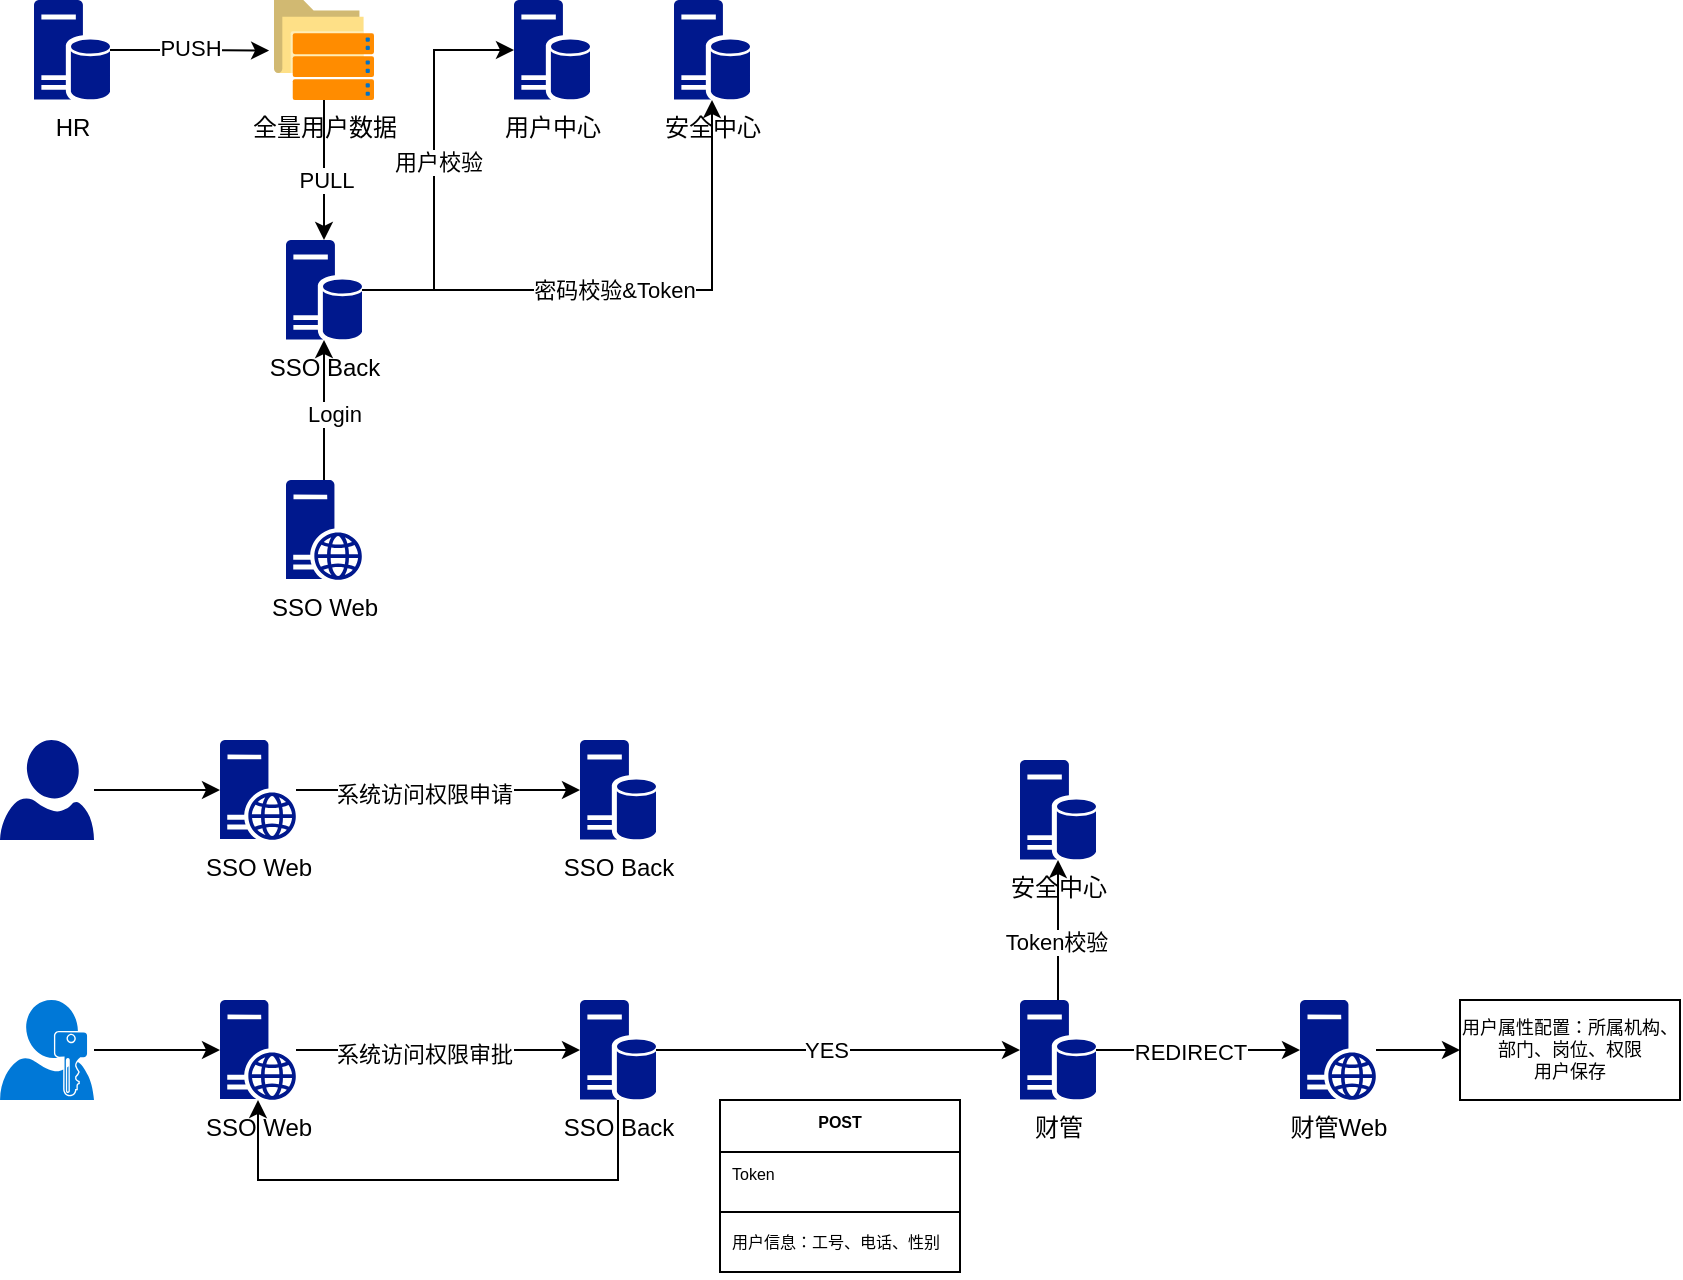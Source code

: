 <mxfile version="24.7.16">
  <diagram name="Page-1" id="tWwGJDd1BKMliuyMHz1E">
    <mxGraphModel dx="1034" dy="652" grid="1" gridSize="10" guides="1" tooltips="1" connect="1" arrows="1" fold="1" page="1" pageScale="1" pageWidth="850" pageHeight="1100" math="0" shadow="0">
      <root>
        <mxCell id="0" />
        <mxCell id="1" parent="0" />
        <mxCell id="FFGEd19_PelASJCq2h37-7" value="HR" style="sketch=0;aspect=fixed;pointerEvents=1;shadow=0;dashed=0;html=1;strokeColor=none;labelPosition=center;verticalLabelPosition=bottom;verticalAlign=top;align=center;fillColor=#00188D;shape=mxgraph.mscae.enterprise.database_server" parent="1" vertex="1">
          <mxGeometry x="67" y="460" width="38" height="50" as="geometry" />
        </mxCell>
        <mxCell id="FFGEd19_PelASJCq2h37-28" style="edgeStyle=orthogonalEdgeStyle;rounded=0;orthogonalLoop=1;jettySize=auto;html=1;" parent="1" source="FFGEd19_PelASJCq2h37-8" target="FFGEd19_PelASJCq2h37-17" edge="1">
          <mxGeometry relative="1" as="geometry" />
        </mxCell>
        <mxCell id="FFGEd19_PelASJCq2h37-29" value="密码校验&amp;amp;Token" style="edgeLabel;html=1;align=center;verticalAlign=middle;resizable=0;points=[];" parent="FFGEd19_PelASJCq2h37-28" vertex="1" connectable="0">
          <mxGeometry x="-0.396" y="-2" relative="1" as="geometry">
            <mxPoint x="44" y="-2" as="offset" />
          </mxGeometry>
        </mxCell>
        <mxCell id="FFGEd19_PelASJCq2h37-8" value="SSO Back" style="sketch=0;aspect=fixed;pointerEvents=1;shadow=0;dashed=0;html=1;strokeColor=none;labelPosition=center;verticalLabelPosition=bottom;verticalAlign=top;align=center;fillColor=#00188D;shape=mxgraph.mscae.enterprise.database_server" parent="1" vertex="1">
          <mxGeometry x="193" y="580" width="38" height="50" as="geometry" />
        </mxCell>
        <mxCell id="FFGEd19_PelASJCq2h37-9" value="全量用户数据" style="image;sketch=0;aspect=fixed;html=1;points=[];align=center;fontSize=12;image=img/lib/mscae/AzureFXTEdgeFiler.svg;" parent="1" vertex="1">
          <mxGeometry x="187" y="460" width="50" height="50" as="geometry" />
        </mxCell>
        <mxCell id="FFGEd19_PelASJCq2h37-10" style="edgeStyle=orthogonalEdgeStyle;rounded=0;orthogonalLoop=1;jettySize=auto;html=1;entryX=-0.049;entryY=0.506;entryDx=0;entryDy=0;entryPerimeter=0;" parent="1" source="FFGEd19_PelASJCq2h37-7" target="FFGEd19_PelASJCq2h37-9" edge="1">
          <mxGeometry relative="1" as="geometry" />
        </mxCell>
        <mxCell id="FFGEd19_PelASJCq2h37-11" value="PUSH" style="edgeLabel;html=1;align=center;verticalAlign=middle;resizable=0;points=[];" parent="FFGEd19_PelASJCq2h37-10" vertex="1" connectable="0">
          <mxGeometry x="-0.038" y="1" relative="1" as="geometry">
            <mxPoint x="1" as="offset" />
          </mxGeometry>
        </mxCell>
        <mxCell id="FFGEd19_PelASJCq2h37-14" style="edgeStyle=orthogonalEdgeStyle;rounded=0;orthogonalLoop=1;jettySize=auto;html=1;entryX=0.5;entryY=0;entryDx=0;entryDy=0;entryPerimeter=0;" parent="1" source="FFGEd19_PelASJCq2h37-9" target="FFGEd19_PelASJCq2h37-8" edge="1">
          <mxGeometry relative="1" as="geometry" />
        </mxCell>
        <mxCell id="FFGEd19_PelASJCq2h37-15" value="PULL" style="edgeLabel;html=1;align=center;verticalAlign=middle;resizable=0;points=[];" parent="FFGEd19_PelASJCq2h37-14" vertex="1" connectable="0">
          <mxGeometry x="0.136" y="1" relative="1" as="geometry">
            <mxPoint as="offset" />
          </mxGeometry>
        </mxCell>
        <mxCell id="FFGEd19_PelASJCq2h37-16" value="用户中心" style="sketch=0;aspect=fixed;pointerEvents=1;shadow=0;dashed=0;html=1;strokeColor=none;labelPosition=center;verticalLabelPosition=bottom;verticalAlign=top;align=center;fillColor=#00188D;shape=mxgraph.mscae.enterprise.database_server" parent="1" vertex="1">
          <mxGeometry x="307" y="460" width="38" height="50" as="geometry" />
        </mxCell>
        <mxCell id="FFGEd19_PelASJCq2h37-17" value="安全中心" style="sketch=0;aspect=fixed;pointerEvents=1;shadow=0;dashed=0;html=1;strokeColor=none;labelPosition=center;verticalLabelPosition=bottom;verticalAlign=top;align=center;fillColor=#00188D;shape=mxgraph.mscae.enterprise.database_server" parent="1" vertex="1">
          <mxGeometry x="387" y="460" width="38" height="50" as="geometry" />
        </mxCell>
        <mxCell id="FFGEd19_PelASJCq2h37-23" style="edgeStyle=orthogonalEdgeStyle;rounded=0;orthogonalLoop=1;jettySize=auto;html=1;" parent="1" source="FFGEd19_PelASJCq2h37-18" target="FFGEd19_PelASJCq2h37-8" edge="1">
          <mxGeometry relative="1" as="geometry" />
        </mxCell>
        <mxCell id="FFGEd19_PelASJCq2h37-24" value="Login" style="edgeLabel;html=1;align=center;verticalAlign=middle;resizable=0;points=[];" parent="FFGEd19_PelASJCq2h37-23" vertex="1" connectable="0">
          <mxGeometry x="-0.045" y="-5" relative="1" as="geometry">
            <mxPoint as="offset" />
          </mxGeometry>
        </mxCell>
        <mxCell id="FFGEd19_PelASJCq2h37-18" value="SSO Web" style="sketch=0;aspect=fixed;pointerEvents=1;shadow=0;dashed=0;html=1;strokeColor=none;labelPosition=center;verticalLabelPosition=bottom;verticalAlign=top;align=center;fillColor=#00188D;shape=mxgraph.mscae.enterprise.web_server" parent="1" vertex="1">
          <mxGeometry x="193" y="700" width="38" height="50" as="geometry" />
        </mxCell>
        <mxCell id="FFGEd19_PelASJCq2h37-25" style="edgeStyle=orthogonalEdgeStyle;rounded=0;orthogonalLoop=1;jettySize=auto;html=1;" parent="1" edge="1">
          <mxGeometry relative="1" as="geometry">
            <mxPoint x="237" y="605.029" as="sourcePoint" />
            <mxPoint x="307" y="485" as="targetPoint" />
            <Array as="points">
              <mxPoint x="267" y="605" />
              <mxPoint x="267" y="485" />
            </Array>
          </mxGeometry>
        </mxCell>
        <mxCell id="FFGEd19_PelASJCq2h37-26" value="用户校验" style="edgeLabel;html=1;align=center;verticalAlign=middle;resizable=0;points=[];" parent="FFGEd19_PelASJCq2h37-25" vertex="1" connectable="0">
          <mxGeometry x="-0.008" y="-2" relative="1" as="geometry">
            <mxPoint as="offset" />
          </mxGeometry>
        </mxCell>
        <mxCell id="huJF_Qs0aNRU9yXHvJFa-2" value="SSO Web" style="sketch=0;aspect=fixed;pointerEvents=1;shadow=0;dashed=0;html=1;strokeColor=none;labelPosition=center;verticalLabelPosition=bottom;verticalAlign=top;align=center;fillColor=#00188D;shape=mxgraph.mscae.enterprise.web_server" vertex="1" parent="1">
          <mxGeometry x="160" y="830" width="38" height="50" as="geometry" />
        </mxCell>
        <mxCell id="huJF_Qs0aNRU9yXHvJFa-3" value="SSO Back" style="sketch=0;aspect=fixed;pointerEvents=1;shadow=0;dashed=0;html=1;strokeColor=none;labelPosition=center;verticalLabelPosition=bottom;verticalAlign=top;align=center;fillColor=#00188D;shape=mxgraph.mscae.enterprise.database_server" vertex="1" parent="1">
          <mxGeometry x="340" y="830" width="38" height="50" as="geometry" />
        </mxCell>
        <mxCell id="huJF_Qs0aNRU9yXHvJFa-5" style="edgeStyle=orthogonalEdgeStyle;rounded=0;orthogonalLoop=1;jettySize=auto;html=1;entryX=0;entryY=0.5;entryDx=0;entryDy=0;entryPerimeter=0;" edge="1" parent="1" source="huJF_Qs0aNRU9yXHvJFa-2" target="huJF_Qs0aNRU9yXHvJFa-3">
          <mxGeometry relative="1" as="geometry" />
        </mxCell>
        <mxCell id="huJF_Qs0aNRU9yXHvJFa-6" value="系统访问权限申请" style="edgeLabel;html=1;align=center;verticalAlign=middle;resizable=0;points=[];" vertex="1" connectable="0" parent="huJF_Qs0aNRU9yXHvJFa-5">
          <mxGeometry x="-0.102" y="-2" relative="1" as="geometry">
            <mxPoint as="offset" />
          </mxGeometry>
        </mxCell>
        <mxCell id="huJF_Qs0aNRU9yXHvJFa-9" value="" style="sketch=0;aspect=fixed;pointerEvents=1;shadow=0;dashed=0;html=1;strokeColor=none;labelPosition=center;verticalLabelPosition=bottom;verticalAlign=top;align=center;fillColor=#00188D;shape=mxgraph.azure.user" vertex="1" parent="1">
          <mxGeometry x="50" y="830" width="47" height="50" as="geometry" />
        </mxCell>
        <mxCell id="huJF_Qs0aNRU9yXHvJFa-10" style="edgeStyle=orthogonalEdgeStyle;rounded=0;orthogonalLoop=1;jettySize=auto;html=1;entryX=0;entryY=0.5;entryDx=0;entryDy=0;entryPerimeter=0;" edge="1" parent="1" source="huJF_Qs0aNRU9yXHvJFa-9" target="huJF_Qs0aNRU9yXHvJFa-2">
          <mxGeometry relative="1" as="geometry" />
        </mxCell>
        <mxCell id="huJF_Qs0aNRU9yXHvJFa-17" value="SSO Web" style="sketch=0;aspect=fixed;pointerEvents=1;shadow=0;dashed=0;html=1;strokeColor=none;labelPosition=center;verticalLabelPosition=bottom;verticalAlign=top;align=center;fillColor=#00188D;shape=mxgraph.mscae.enterprise.web_server" vertex="1" parent="1">
          <mxGeometry x="160" y="960" width="38" height="50" as="geometry" />
        </mxCell>
        <mxCell id="huJF_Qs0aNRU9yXHvJFa-31" style="edgeStyle=orthogonalEdgeStyle;rounded=0;orthogonalLoop=1;jettySize=auto;html=1;entryX=0;entryY=0.5;entryDx=0;entryDy=0;entryPerimeter=0;" edge="1" parent="1" source="huJF_Qs0aNRU9yXHvJFa-18" target="huJF_Qs0aNRU9yXHvJFa-25">
          <mxGeometry relative="1" as="geometry">
            <mxPoint x="425" y="985" as="targetPoint" />
          </mxGeometry>
        </mxCell>
        <mxCell id="huJF_Qs0aNRU9yXHvJFa-36" value="YES" style="edgeLabel;html=1;align=center;verticalAlign=middle;resizable=0;points=[];" vertex="1" connectable="0" parent="huJF_Qs0aNRU9yXHvJFa-31">
          <mxGeometry x="0.046" relative="1" as="geometry">
            <mxPoint x="-10" as="offset" />
          </mxGeometry>
        </mxCell>
        <mxCell id="huJF_Qs0aNRU9yXHvJFa-32" style="edgeStyle=orthogonalEdgeStyle;rounded=0;orthogonalLoop=1;jettySize=auto;html=1;exitX=0.5;exitY=1;exitDx=0;exitDy=0;exitPerimeter=0;entryX=0.5;entryY=1;entryDx=0;entryDy=0;entryPerimeter=0;" edge="1" parent="1" source="huJF_Qs0aNRU9yXHvJFa-18" target="huJF_Qs0aNRU9yXHvJFa-17">
          <mxGeometry relative="1" as="geometry">
            <Array as="points">
              <mxPoint x="359" y="1050" />
              <mxPoint x="179" y="1050" />
            </Array>
          </mxGeometry>
        </mxCell>
        <mxCell id="huJF_Qs0aNRU9yXHvJFa-18" value="SSO Back" style="sketch=0;aspect=fixed;pointerEvents=1;shadow=0;dashed=0;html=1;strokeColor=none;labelPosition=center;verticalLabelPosition=bottom;verticalAlign=top;align=center;fillColor=#00188D;shape=mxgraph.mscae.enterprise.database_server" vertex="1" parent="1">
          <mxGeometry x="340" y="960" width="38" height="50" as="geometry" />
        </mxCell>
        <mxCell id="huJF_Qs0aNRU9yXHvJFa-19" style="edgeStyle=orthogonalEdgeStyle;rounded=0;orthogonalLoop=1;jettySize=auto;html=1;entryX=0;entryY=0.5;entryDx=0;entryDy=0;entryPerimeter=0;" edge="1" parent="1" source="huJF_Qs0aNRU9yXHvJFa-17" target="huJF_Qs0aNRU9yXHvJFa-18">
          <mxGeometry relative="1" as="geometry" />
        </mxCell>
        <mxCell id="huJF_Qs0aNRU9yXHvJFa-20" value="系统访问权限审批" style="edgeLabel;html=1;align=center;verticalAlign=middle;resizable=0;points=[];" vertex="1" connectable="0" parent="huJF_Qs0aNRU9yXHvJFa-19">
          <mxGeometry x="-0.102" y="-2" relative="1" as="geometry">
            <mxPoint as="offset" />
          </mxGeometry>
        </mxCell>
        <mxCell id="huJF_Qs0aNRU9yXHvJFa-23" value="" style="sketch=0;aspect=fixed;pointerEvents=1;shadow=0;dashed=0;html=1;strokeColor=none;labelPosition=center;verticalLabelPosition=bottom;verticalAlign=top;align=center;shape=mxgraph.mscae.enterprise.user_permissions;fillColor=#0078D7;" vertex="1" parent="1">
          <mxGeometry x="50" y="960" width="47" height="50" as="geometry" />
        </mxCell>
        <mxCell id="huJF_Qs0aNRU9yXHvJFa-24" style="edgeStyle=orthogonalEdgeStyle;rounded=0;orthogonalLoop=1;jettySize=auto;html=1;entryX=0;entryY=0.5;entryDx=0;entryDy=0;entryPerimeter=0;" edge="1" parent="1" source="huJF_Qs0aNRU9yXHvJFa-23" target="huJF_Qs0aNRU9yXHvJFa-17">
          <mxGeometry relative="1" as="geometry" />
        </mxCell>
        <mxCell id="huJF_Qs0aNRU9yXHvJFa-59" style="edgeStyle=orthogonalEdgeStyle;rounded=0;orthogonalLoop=1;jettySize=auto;html=1;exitX=0.5;exitY=0;exitDx=0;exitDy=0;exitPerimeter=0;" edge="1" parent="1" source="huJF_Qs0aNRU9yXHvJFa-25" target="huJF_Qs0aNRU9yXHvJFa-58">
          <mxGeometry relative="1" as="geometry" />
        </mxCell>
        <mxCell id="huJF_Qs0aNRU9yXHvJFa-60" value="Token校验" style="edgeLabel;html=1;align=center;verticalAlign=middle;resizable=0;points=[];" vertex="1" connectable="0" parent="huJF_Qs0aNRU9yXHvJFa-59">
          <mxGeometry x="-0.159" y="1" relative="1" as="geometry">
            <mxPoint as="offset" />
          </mxGeometry>
        </mxCell>
        <mxCell id="huJF_Qs0aNRU9yXHvJFa-25" value="财管" style="sketch=0;aspect=fixed;pointerEvents=1;shadow=0;dashed=0;html=1;strokeColor=none;labelPosition=center;verticalLabelPosition=bottom;verticalAlign=top;align=center;fillColor=#00188D;shape=mxgraph.mscae.enterprise.database_server" vertex="1" parent="1">
          <mxGeometry x="560" y="960" width="38" height="50" as="geometry" />
        </mxCell>
        <mxCell id="huJF_Qs0aNRU9yXHvJFa-62" style="edgeStyle=orthogonalEdgeStyle;rounded=0;orthogonalLoop=1;jettySize=auto;html=1;entryX=0;entryY=0.5;entryDx=0;entryDy=0;" edge="1" parent="1" source="huJF_Qs0aNRU9yXHvJFa-43" target="huJF_Qs0aNRU9yXHvJFa-61">
          <mxGeometry relative="1" as="geometry" />
        </mxCell>
        <mxCell id="huJF_Qs0aNRU9yXHvJFa-43" value="财管Web" style="sketch=0;aspect=fixed;pointerEvents=1;shadow=0;dashed=0;html=1;strokeColor=none;labelPosition=center;verticalLabelPosition=bottom;verticalAlign=top;align=center;fillColor=#00188D;shape=mxgraph.mscae.enterprise.web_server" vertex="1" parent="1">
          <mxGeometry x="700" y="960" width="38" height="50" as="geometry" />
        </mxCell>
        <mxCell id="huJF_Qs0aNRU9yXHvJFa-44" style="edgeStyle=orthogonalEdgeStyle;rounded=0;orthogonalLoop=1;jettySize=auto;html=1;entryX=0;entryY=0.5;entryDx=0;entryDy=0;entryPerimeter=0;" edge="1" parent="1" source="huJF_Qs0aNRU9yXHvJFa-25" target="huJF_Qs0aNRU9yXHvJFa-43">
          <mxGeometry relative="1" as="geometry" />
        </mxCell>
        <mxCell id="huJF_Qs0aNRU9yXHvJFa-45" value="REDIRECT" style="edgeLabel;html=1;align=center;verticalAlign=middle;resizable=0;points=[];" vertex="1" connectable="0" parent="huJF_Qs0aNRU9yXHvJFa-44">
          <mxGeometry x="-0.092" y="-1" relative="1" as="geometry">
            <mxPoint as="offset" />
          </mxGeometry>
        </mxCell>
        <mxCell id="huJF_Qs0aNRU9yXHvJFa-54" value="POST" style="swimlane;fontStyle=1;align=center;verticalAlign=top;childLayout=stackLayout;horizontal=1;startSize=26;horizontalStack=0;resizeParent=1;resizeParentMax=0;resizeLast=0;collapsible=1;marginBottom=0;whiteSpace=wrap;html=1;fontSize=8;" vertex="1" parent="1">
          <mxGeometry x="410" y="1010" width="120" height="86" as="geometry">
            <mxRectangle x="378" y="1040" width="70" height="30" as="alternateBounds" />
          </mxGeometry>
        </mxCell>
        <mxCell id="huJF_Qs0aNRU9yXHvJFa-55" value="Token" style="text;strokeColor=none;fillColor=none;align=left;verticalAlign=top;spacingLeft=4;spacingRight=4;overflow=hidden;rotatable=0;points=[[0,0.5],[1,0.5]];portConstraint=eastwest;whiteSpace=wrap;html=1;fontSize=8;" vertex="1" parent="huJF_Qs0aNRU9yXHvJFa-54">
          <mxGeometry y="26" width="120" height="26" as="geometry" />
        </mxCell>
        <mxCell id="huJF_Qs0aNRU9yXHvJFa-56" value="" style="line;strokeWidth=1;fillColor=none;align=left;verticalAlign=middle;spacingTop=-1;spacingLeft=3;spacingRight=3;rotatable=0;labelPosition=right;points=[];portConstraint=eastwest;strokeColor=inherit;" vertex="1" parent="huJF_Qs0aNRU9yXHvJFa-54">
          <mxGeometry y="52" width="120" height="8" as="geometry" />
        </mxCell>
        <mxCell id="huJF_Qs0aNRU9yXHvJFa-57" value="用户信息：工号、电话、性别" style="text;strokeColor=none;fillColor=none;align=left;verticalAlign=top;spacingLeft=4;spacingRight=4;overflow=hidden;rotatable=0;points=[[0,0.5],[1,0.5]];portConstraint=eastwest;whiteSpace=wrap;html=1;fontSize=8;" vertex="1" parent="huJF_Qs0aNRU9yXHvJFa-54">
          <mxGeometry y="60" width="120" height="26" as="geometry" />
        </mxCell>
        <mxCell id="huJF_Qs0aNRU9yXHvJFa-58" value="安全中心" style="sketch=0;aspect=fixed;pointerEvents=1;shadow=0;dashed=0;html=1;strokeColor=none;labelPosition=center;verticalLabelPosition=bottom;verticalAlign=top;align=center;fillColor=#00188D;shape=mxgraph.mscae.enterprise.database_server" vertex="1" parent="1">
          <mxGeometry x="560" y="840" width="38" height="50" as="geometry" />
        </mxCell>
        <mxCell id="huJF_Qs0aNRU9yXHvJFa-61" value="用户属性配置：所属机构、部门、岗位、权限&lt;div style=&quot;font-size: 9px;&quot;&gt;用户保存&lt;/div&gt;" style="html=1;whiteSpace=wrap;fontSize=9;" vertex="1" parent="1">
          <mxGeometry x="780" y="960" width="110" height="50" as="geometry" />
        </mxCell>
      </root>
    </mxGraphModel>
  </diagram>
</mxfile>
